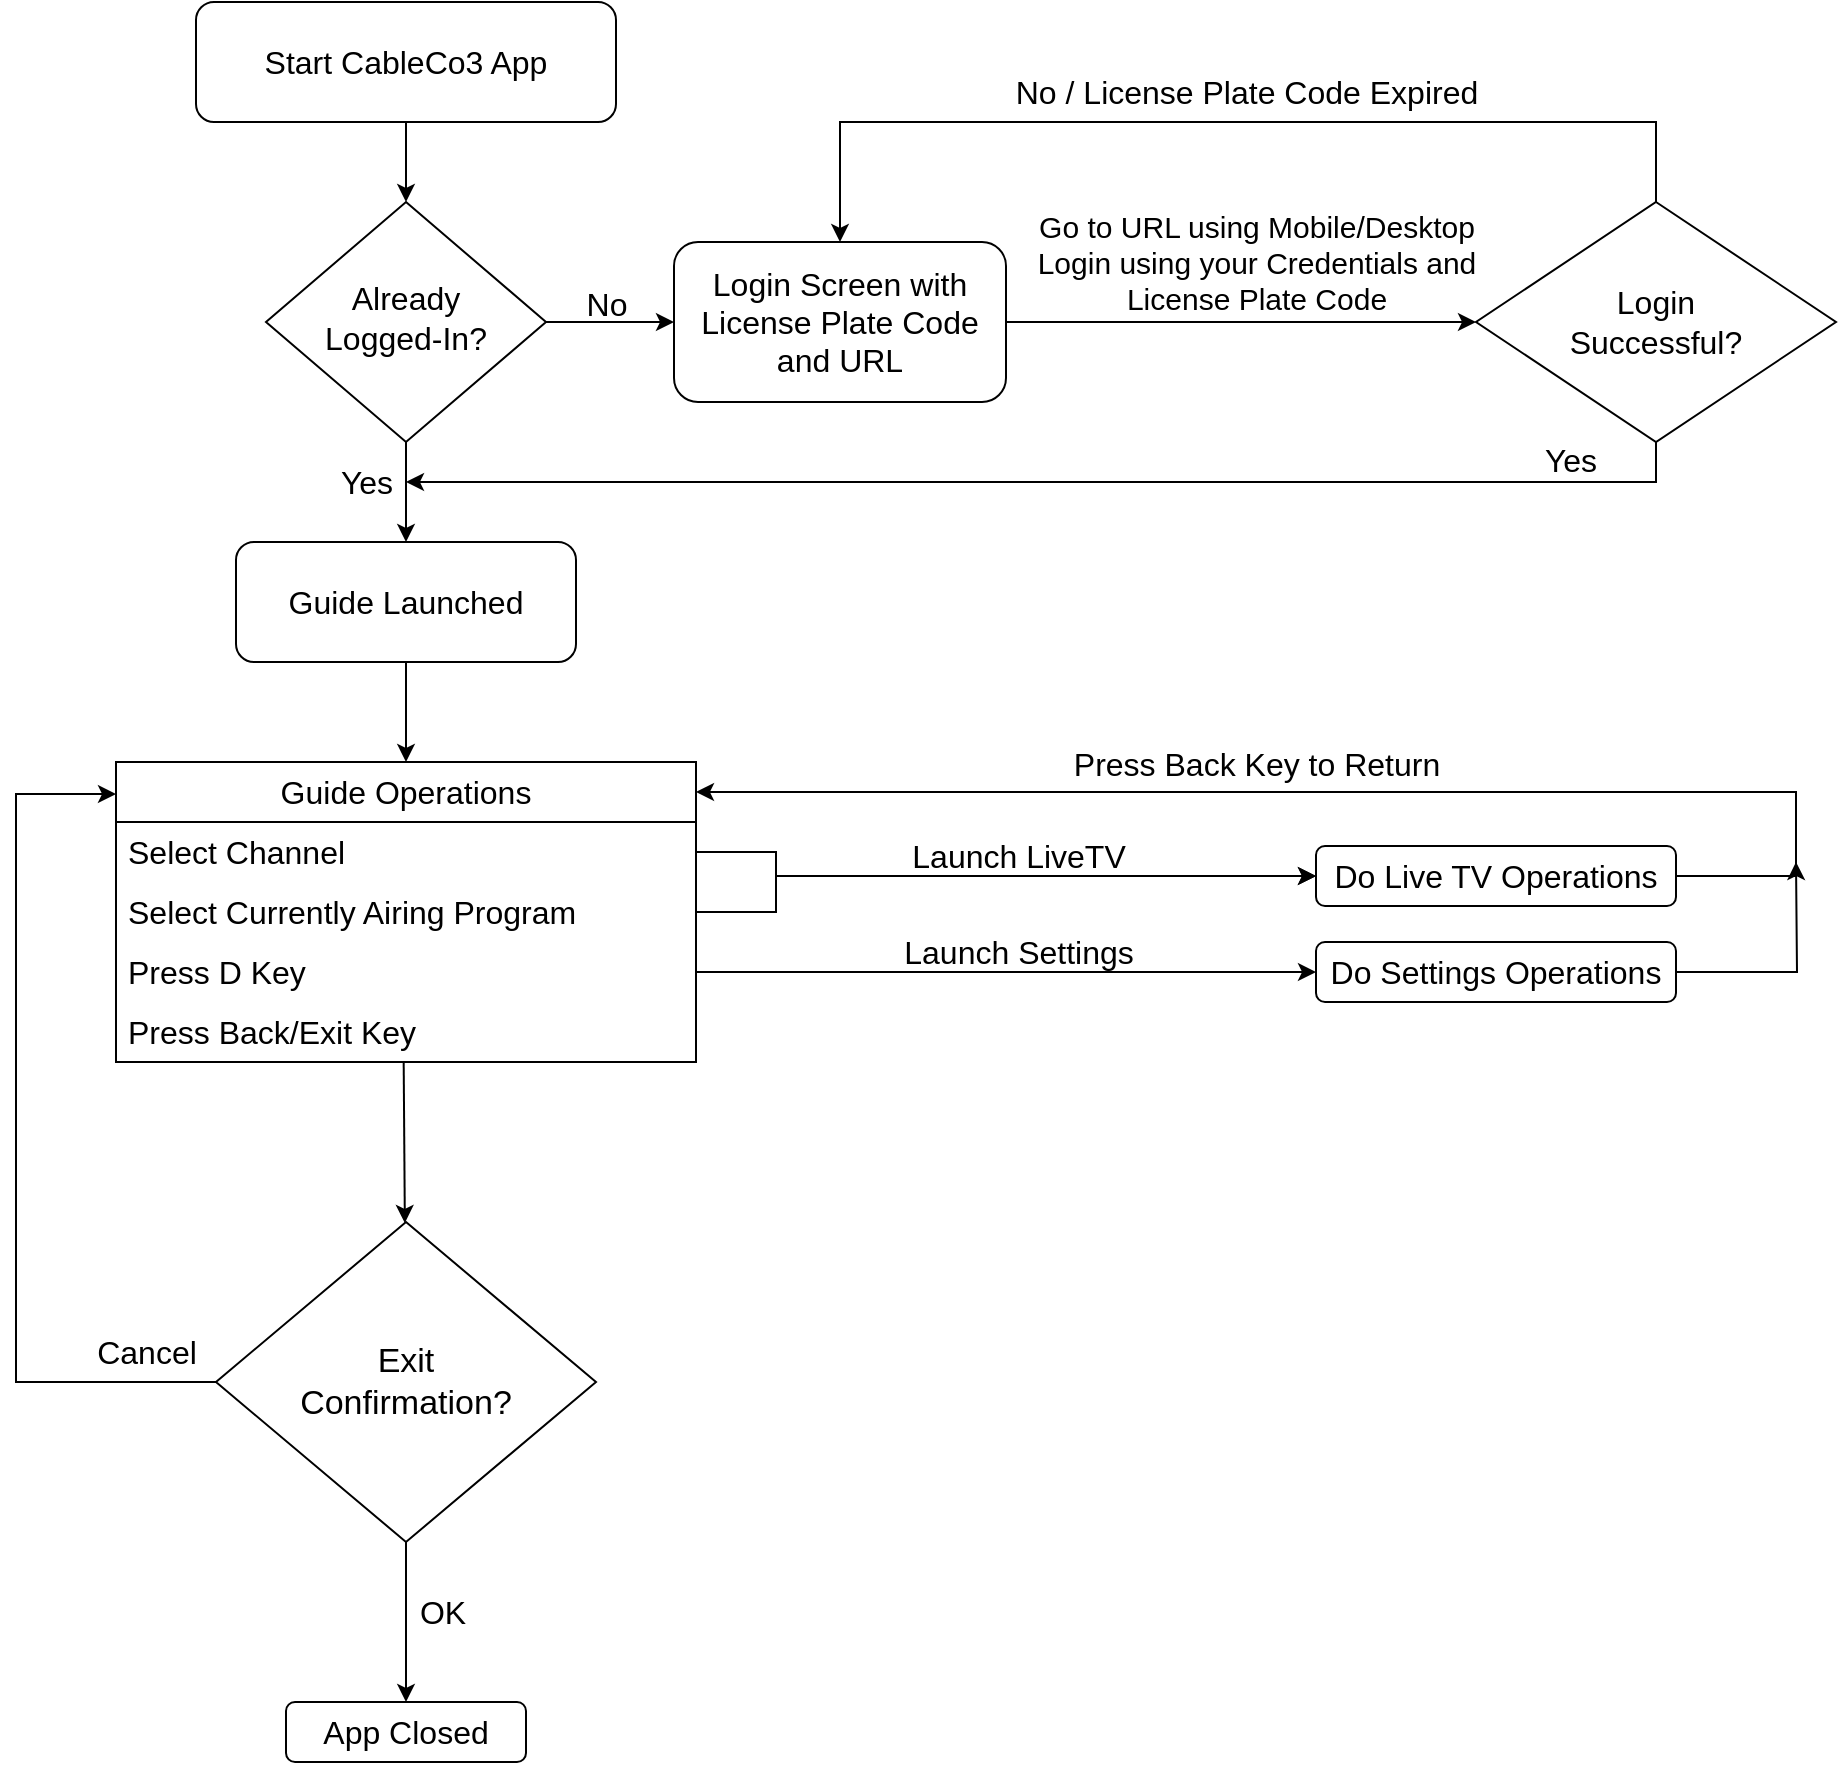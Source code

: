 <mxfile version="23.0.2" type="github">
  <diagram id="C5RBs43oDa-KdzZeNtuy" name="Page-1">
    <mxGraphModel dx="1741" dy="959" grid="1" gridSize="10" guides="1" tooltips="1" connect="1" arrows="1" fold="1" page="1" pageScale="1" pageWidth="1200" pageHeight="1019" math="0" shadow="0">
      <root>
        <mxCell id="WIyWlLk6GJQsqaUBKTNV-0" />
        <mxCell id="WIyWlLk6GJQsqaUBKTNV-1" parent="WIyWlLk6GJQsqaUBKTNV-0" />
        <mxCell id="WIyWlLk6GJQsqaUBKTNV-3" value="Start CableCo3 App" style="rounded=1;whiteSpace=wrap;html=1;fontSize=16;glass=0;strokeWidth=1;shadow=0;" parent="WIyWlLk6GJQsqaUBKTNV-1" vertex="1">
          <mxGeometry x="231" y="64" width="210" height="60" as="geometry" />
        </mxCell>
        <mxCell id="WIyWlLk6GJQsqaUBKTNV-6" value="Already&lt;br&gt;Logged-In?" style="rhombus;whiteSpace=wrap;html=1;shadow=0;fontFamily=Helvetica;fontSize=16;align=center;strokeWidth=1;spacing=6;spacingTop=-4;" parent="WIyWlLk6GJQsqaUBKTNV-1" vertex="1">
          <mxGeometry x="266" y="164" width="140" height="120" as="geometry" />
        </mxCell>
        <mxCell id="l9t0wcETzTMkrGcvasQv-5" value="" style="edgeStyle=orthogonalEdgeStyle;rounded=0;orthogonalLoop=1;jettySize=auto;html=1;" edge="1" parent="WIyWlLk6GJQsqaUBKTNV-1" source="WIyWlLk6GJQsqaUBKTNV-3" target="WIyWlLk6GJQsqaUBKTNV-6">
          <mxGeometry relative="1" as="geometry" />
        </mxCell>
        <mxCell id="WIyWlLk6GJQsqaUBKTNV-7" value="Login Screen with License Plate Code and URL" style="rounded=1;whiteSpace=wrap;html=1;fontSize=16;glass=0;strokeWidth=1;shadow=0;" parent="WIyWlLk6GJQsqaUBKTNV-1" vertex="1">
          <mxGeometry x="470" y="184" width="166" height="80" as="geometry" />
        </mxCell>
        <mxCell id="l9t0wcETzTMkrGcvasQv-9" value="" style="edgeStyle=orthogonalEdgeStyle;rounded=0;orthogonalLoop=1;jettySize=auto;html=1;" edge="1" parent="WIyWlLk6GJQsqaUBKTNV-1" source="WIyWlLk6GJQsqaUBKTNV-6" target="WIyWlLk6GJQsqaUBKTNV-7">
          <mxGeometry relative="1" as="geometry" />
        </mxCell>
        <mxCell id="l9t0wcETzTMkrGcvasQv-0" value="Guide Launched" style="rounded=1;whiteSpace=wrap;html=1;fontSize=16;" vertex="1" parent="WIyWlLk6GJQsqaUBKTNV-1">
          <mxGeometry x="251" y="334" width="170" height="60" as="geometry" />
        </mxCell>
        <mxCell id="l9t0wcETzTMkrGcvasQv-6" value="" style="edgeStyle=orthogonalEdgeStyle;rounded=0;orthogonalLoop=1;jettySize=auto;html=1;" edge="1" parent="WIyWlLk6GJQsqaUBKTNV-1" source="WIyWlLk6GJQsqaUBKTNV-6" target="l9t0wcETzTMkrGcvasQv-0">
          <mxGeometry relative="1" as="geometry" />
        </mxCell>
        <mxCell id="l9t0wcETzTMkrGcvasQv-19" style="edgeStyle=orthogonalEdgeStyle;rounded=0;orthogonalLoop=1;jettySize=auto;html=1;entryX=0.5;entryY=0;entryDx=0;entryDy=0;exitX=0.5;exitY=0;exitDx=0;exitDy=0;" edge="1" parent="WIyWlLk6GJQsqaUBKTNV-1" source="l9t0wcETzTMkrGcvasQv-14" target="WIyWlLk6GJQsqaUBKTNV-7">
          <mxGeometry relative="1" as="geometry">
            <Array as="points">
              <mxPoint x="961" y="124" />
              <mxPoint x="553" y="124" />
            </Array>
          </mxGeometry>
        </mxCell>
        <mxCell id="l9t0wcETzTMkrGcvasQv-14" value="Login&lt;br style=&quot;font-size: 16px;&quot;&gt;Successful?" style="rhombus;whiteSpace=wrap;html=1;fontSize=16;" vertex="1" parent="WIyWlLk6GJQsqaUBKTNV-1">
          <mxGeometry x="871" y="164" width="180" height="120" as="geometry" />
        </mxCell>
        <mxCell id="l9t0wcETzTMkrGcvasQv-15" value="" style="edgeStyle=orthogonalEdgeStyle;rounded=0;orthogonalLoop=1;jettySize=auto;html=1;" edge="1" parent="WIyWlLk6GJQsqaUBKTNV-1" source="WIyWlLk6GJQsqaUBKTNV-7" target="l9t0wcETzTMkrGcvasQv-14">
          <mxGeometry relative="1" as="geometry" />
        </mxCell>
        <mxCell id="l9t0wcETzTMkrGcvasQv-16" value="Go to URL using Mobile/Desktop&lt;br style=&quot;font-size: 15px;&quot;&gt;Login using your Credentials and&lt;br style=&quot;font-size: 15px;&quot;&gt;License Plate Code" style="text;html=1;align=center;verticalAlign=middle;resizable=0;points=[];autosize=1;strokeColor=none;fillColor=none;fontSize=15;" vertex="1" parent="WIyWlLk6GJQsqaUBKTNV-1">
          <mxGeometry x="641" y="159" width="240" height="70" as="geometry" />
        </mxCell>
        <mxCell id="l9t0wcETzTMkrGcvasQv-17" style="edgeStyle=orthogonalEdgeStyle;rounded=0;orthogonalLoop=1;jettySize=auto;html=1;exitX=0.5;exitY=1;exitDx=0;exitDy=0;" edge="1" parent="WIyWlLk6GJQsqaUBKTNV-1" source="l9t0wcETzTMkrGcvasQv-14">
          <mxGeometry relative="1" as="geometry">
            <mxPoint x="336" y="304" as="targetPoint" />
            <Array as="points">
              <mxPoint x="961" y="304" />
            </Array>
          </mxGeometry>
        </mxCell>
        <mxCell id="l9t0wcETzTMkrGcvasQv-18" value="Yes" style="text;html=1;align=center;verticalAlign=middle;resizable=0;points=[];autosize=1;strokeColor=none;fillColor=none;fontSize=16;" vertex="1" parent="WIyWlLk6GJQsqaUBKTNV-1">
          <mxGeometry x="893" y="278" width="50" height="30" as="geometry" />
        </mxCell>
        <mxCell id="l9t0wcETzTMkrGcvasQv-20" value="No / License Plate Code Expired" style="text;html=1;align=center;verticalAlign=middle;resizable=0;points=[];autosize=1;strokeColor=none;fillColor=none;fontSize=16;" vertex="1" parent="WIyWlLk6GJQsqaUBKTNV-1">
          <mxGeometry x="631" y="94" width="250" height="30" as="geometry" />
        </mxCell>
        <mxCell id="l9t0wcETzTMkrGcvasQv-21" value="Guide Operations" style="swimlane;fontStyle=0;childLayout=stackLayout;horizontal=1;startSize=30;horizontalStack=0;resizeParent=1;resizeParentMax=0;resizeLast=0;collapsible=1;marginBottom=0;whiteSpace=wrap;html=1;fontSize=16;" vertex="1" parent="WIyWlLk6GJQsqaUBKTNV-1">
          <mxGeometry x="191" y="444" width="290" height="150" as="geometry">
            <mxRectangle x="275" y="440" width="130" height="30" as="alternateBounds" />
          </mxGeometry>
        </mxCell>
        <mxCell id="l9t0wcETzTMkrGcvasQv-22" value="Select Channel" style="text;strokeColor=none;fillColor=none;align=left;verticalAlign=middle;spacingLeft=4;spacingRight=4;overflow=hidden;points=[[0,0.5],[1,0.5]];portConstraint=eastwest;rotatable=0;whiteSpace=wrap;html=1;fontSize=16;" vertex="1" parent="l9t0wcETzTMkrGcvasQv-21">
          <mxGeometry y="30" width="290" height="30" as="geometry" />
        </mxCell>
        <mxCell id="l9t0wcETzTMkrGcvasQv-23" value="Select Currently Airing Program" style="text;strokeColor=none;fillColor=none;align=left;verticalAlign=middle;spacingLeft=4;spacingRight=4;overflow=hidden;points=[[0,0.5],[1,0.5]];portConstraint=eastwest;rotatable=0;whiteSpace=wrap;html=1;fontSize=16;" vertex="1" parent="l9t0wcETzTMkrGcvasQv-21">
          <mxGeometry y="60" width="290" height="30" as="geometry" />
        </mxCell>
        <mxCell id="l9t0wcETzTMkrGcvasQv-24" value="Press D Key" style="text;strokeColor=none;fillColor=none;align=left;verticalAlign=middle;spacingLeft=4;spacingRight=4;overflow=hidden;points=[[0,0.5],[1,0.5]];portConstraint=eastwest;rotatable=0;whiteSpace=wrap;html=1;fontSize=16;" vertex="1" parent="l9t0wcETzTMkrGcvasQv-21">
          <mxGeometry y="90" width="290" height="30" as="geometry" />
        </mxCell>
        <mxCell id="l9t0wcETzTMkrGcvasQv-28" value="Press Back/Exit Key" style="text;strokeColor=none;fillColor=none;align=left;verticalAlign=middle;spacingLeft=4;spacingRight=4;overflow=hidden;points=[[0,0.5],[1,0.5]];portConstraint=eastwest;rotatable=0;whiteSpace=wrap;html=1;fontSize=16;" vertex="1" parent="l9t0wcETzTMkrGcvasQv-21">
          <mxGeometry y="120" width="290" height="30" as="geometry" />
        </mxCell>
        <mxCell id="l9t0wcETzTMkrGcvasQv-26" style="edgeStyle=orthogonalEdgeStyle;rounded=0;orthogonalLoop=1;jettySize=auto;html=1;entryX=0.5;entryY=0;entryDx=0;entryDy=0;" edge="1" parent="WIyWlLk6GJQsqaUBKTNV-1" source="l9t0wcETzTMkrGcvasQv-0" target="l9t0wcETzTMkrGcvasQv-21">
          <mxGeometry relative="1" as="geometry" />
        </mxCell>
        <mxCell id="l9t0wcETzTMkrGcvasQv-30" value="Do Live TV Operations" style="rounded=1;whiteSpace=wrap;html=1;fontSize=16;" vertex="1" parent="WIyWlLk6GJQsqaUBKTNV-1">
          <mxGeometry x="791" y="486" width="180" height="30" as="geometry" />
        </mxCell>
        <mxCell id="l9t0wcETzTMkrGcvasQv-31" style="edgeStyle=orthogonalEdgeStyle;rounded=0;orthogonalLoop=1;jettySize=auto;html=1;" edge="1" parent="WIyWlLk6GJQsqaUBKTNV-1" source="l9t0wcETzTMkrGcvasQv-22" target="l9t0wcETzTMkrGcvasQv-30">
          <mxGeometry relative="1" as="geometry">
            <Array as="points">
              <mxPoint x="521" y="489" />
              <mxPoint x="521" y="501" />
            </Array>
          </mxGeometry>
        </mxCell>
        <mxCell id="l9t0wcETzTMkrGcvasQv-32" style="edgeStyle=orthogonalEdgeStyle;rounded=0;orthogonalLoop=1;jettySize=auto;html=1;entryX=0;entryY=0.5;entryDx=0;entryDy=0;" edge="1" parent="WIyWlLk6GJQsqaUBKTNV-1" source="l9t0wcETzTMkrGcvasQv-23" target="l9t0wcETzTMkrGcvasQv-30">
          <mxGeometry relative="1" as="geometry">
            <mxPoint x="536" y="504" as="targetPoint" />
            <Array as="points">
              <mxPoint x="521" y="519" />
              <mxPoint x="521" y="501" />
            </Array>
          </mxGeometry>
        </mxCell>
        <mxCell id="l9t0wcETzTMkrGcvasQv-33" value="Launch LiveTV" style="text;html=1;align=center;verticalAlign=middle;resizable=0;points=[];autosize=1;strokeColor=none;fillColor=none;fontSize=16;" vertex="1" parent="WIyWlLk6GJQsqaUBKTNV-1">
          <mxGeometry x="577" y="476" width="130" height="30" as="geometry" />
        </mxCell>
        <mxCell id="l9t0wcETzTMkrGcvasQv-34" style="edgeStyle=orthogonalEdgeStyle;rounded=0;orthogonalLoop=1;jettySize=auto;html=1;exitX=1;exitY=0.5;exitDx=0;exitDy=0;" edge="1" parent="WIyWlLk6GJQsqaUBKTNV-1" source="l9t0wcETzTMkrGcvasQv-30" target="l9t0wcETzTMkrGcvasQv-21">
          <mxGeometry relative="1" as="geometry">
            <Array as="points">
              <mxPoint x="1031" y="501" />
              <mxPoint x="1031" y="459" />
            </Array>
          </mxGeometry>
        </mxCell>
        <mxCell id="l9t0wcETzTMkrGcvasQv-35" value="Press Back Key to Return" style="text;html=1;align=center;verticalAlign=middle;resizable=0;points=[];autosize=1;strokeColor=none;fillColor=none;fontSize=16;" vertex="1" parent="WIyWlLk6GJQsqaUBKTNV-1">
          <mxGeometry x="656" y="430" width="210" height="30" as="geometry" />
        </mxCell>
        <mxCell id="l9t0wcETzTMkrGcvasQv-53" style="edgeStyle=orthogonalEdgeStyle;rounded=0;orthogonalLoop=1;jettySize=auto;html=1;" edge="1" parent="WIyWlLk6GJQsqaUBKTNV-1" source="l9t0wcETzTMkrGcvasQv-36">
          <mxGeometry relative="1" as="geometry">
            <mxPoint x="1031" y="494" as="targetPoint" />
          </mxGeometry>
        </mxCell>
        <mxCell id="l9t0wcETzTMkrGcvasQv-36" value="Do Settings Operations" style="rounded=1;whiteSpace=wrap;html=1;fontSize=16;" vertex="1" parent="WIyWlLk6GJQsqaUBKTNV-1">
          <mxGeometry x="791" y="534" width="180" height="30" as="geometry" />
        </mxCell>
        <mxCell id="l9t0wcETzTMkrGcvasQv-38" style="edgeStyle=orthogonalEdgeStyle;rounded=0;orthogonalLoop=1;jettySize=auto;html=1;entryX=0;entryY=0.5;entryDx=0;entryDy=0;" edge="1" parent="WIyWlLk6GJQsqaUBKTNV-1" source="l9t0wcETzTMkrGcvasQv-24" target="l9t0wcETzTMkrGcvasQv-36">
          <mxGeometry relative="1" as="geometry" />
        </mxCell>
        <mxCell id="l9t0wcETzTMkrGcvasQv-39" value="Launch Settings" style="text;html=1;align=center;verticalAlign=middle;resizable=0;points=[];autosize=1;strokeColor=none;fillColor=none;fontSize=16;" vertex="1" parent="WIyWlLk6GJQsqaUBKTNV-1">
          <mxGeometry x="572" y="524" width="140" height="30" as="geometry" />
        </mxCell>
        <mxCell id="l9t0wcETzTMkrGcvasQv-41" value="No" style="text;html=1;align=center;verticalAlign=middle;resizable=0;points=[];autosize=1;strokeColor=none;fillColor=none;fontSize=16;" vertex="1" parent="WIyWlLk6GJQsqaUBKTNV-1">
          <mxGeometry x="416" y="200" width="40" height="30" as="geometry" />
        </mxCell>
        <mxCell id="l9t0wcETzTMkrGcvasQv-42" value="Yes" style="text;html=1;align=center;verticalAlign=middle;resizable=0;points=[];autosize=1;strokeColor=none;fillColor=none;fontSize=16;" vertex="1" parent="WIyWlLk6GJQsqaUBKTNV-1">
          <mxGeometry x="291" y="289" width="50" height="30" as="geometry" />
        </mxCell>
        <mxCell id="l9t0wcETzTMkrGcvasQv-44" value="Exit&lt;br style=&quot;font-size: 17px;&quot;&gt;Confirmation?" style="rhombus;whiteSpace=wrap;html=1;fontSize=17;" vertex="1" parent="WIyWlLk6GJQsqaUBKTNV-1">
          <mxGeometry x="241" y="674" width="190" height="160" as="geometry" />
        </mxCell>
        <mxCell id="l9t0wcETzTMkrGcvasQv-45" value="" style="endArrow=classic;html=1;rounded=0;exitX=0.496;exitY=0.995;exitDx=0;exitDy=0;exitPerimeter=0;" edge="1" parent="WIyWlLk6GJQsqaUBKTNV-1" source="l9t0wcETzTMkrGcvasQv-28" target="l9t0wcETzTMkrGcvasQv-44">
          <mxGeometry width="50" height="50" relative="1" as="geometry">
            <mxPoint x="526" y="604" as="sourcePoint" />
            <mxPoint x="576" y="554" as="targetPoint" />
          </mxGeometry>
        </mxCell>
        <mxCell id="l9t0wcETzTMkrGcvasQv-46" value="App Closed" style="rounded=1;whiteSpace=wrap;html=1;fontSize=16;" vertex="1" parent="WIyWlLk6GJQsqaUBKTNV-1">
          <mxGeometry x="276" y="914" width="120" height="30" as="geometry" />
        </mxCell>
        <mxCell id="l9t0wcETzTMkrGcvasQv-47" value="" style="edgeStyle=orthogonalEdgeStyle;rounded=0;orthogonalLoop=1;jettySize=auto;html=1;" edge="1" parent="WIyWlLk6GJQsqaUBKTNV-1" source="l9t0wcETzTMkrGcvasQv-44" target="l9t0wcETzTMkrGcvasQv-46">
          <mxGeometry relative="1" as="geometry" />
        </mxCell>
        <mxCell id="l9t0wcETzTMkrGcvasQv-48" value="OK" style="text;html=1;align=center;verticalAlign=middle;resizable=0;points=[];autosize=1;strokeColor=none;fillColor=none;fontSize=16;" vertex="1" parent="WIyWlLk6GJQsqaUBKTNV-1">
          <mxGeometry x="329" y="854" width="50" height="30" as="geometry" />
        </mxCell>
        <mxCell id="l9t0wcETzTMkrGcvasQv-50" value="Cancel" style="text;html=1;align=center;verticalAlign=middle;resizable=0;points=[];autosize=1;strokeColor=none;fillColor=none;fontSize=16;" vertex="1" parent="WIyWlLk6GJQsqaUBKTNV-1">
          <mxGeometry x="171" y="724" width="70" height="30" as="geometry" />
        </mxCell>
        <mxCell id="l9t0wcETzTMkrGcvasQv-52" style="edgeStyle=orthogonalEdgeStyle;rounded=0;orthogonalLoop=1;jettySize=auto;html=1;exitX=0;exitY=0.5;exitDx=0;exitDy=0;" edge="1" parent="WIyWlLk6GJQsqaUBKTNV-1" source="l9t0wcETzTMkrGcvasQv-44" target="l9t0wcETzTMkrGcvasQv-21">
          <mxGeometry relative="1" as="geometry">
            <Array as="points">
              <mxPoint x="141" y="754" />
              <mxPoint x="141" y="460" />
            </Array>
          </mxGeometry>
        </mxCell>
      </root>
    </mxGraphModel>
  </diagram>
</mxfile>
